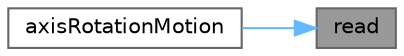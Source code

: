 digraph "read"
{
 // LATEX_PDF_SIZE
  bgcolor="transparent";
  edge [fontname=Helvetica,fontsize=10,labelfontname=Helvetica,labelfontsize=10];
  node [fontname=Helvetica,fontsize=10,shape=box,height=0.2,width=0.4];
  rankdir="RL";
  Node1 [id="Node000001",label="read",height=0.2,width=0.4,color="gray40", fillcolor="grey60", style="filled", fontcolor="black",tooltip=" "];
  Node1 -> Node2 [id="edge1_Node000001_Node000002",dir="back",color="steelblue1",style="solid",tooltip=" "];
  Node2 [id="Node000002",label="axisRotationMotion",height=0.2,width=0.4,color="grey40", fillcolor="white", style="filled",URL="$classFoam_1_1solidBodyMotionFunctions_1_1axisRotationMotion.html#a96c05fa82e57d3aba41dc7d34931898e",tooltip=" "];
}
